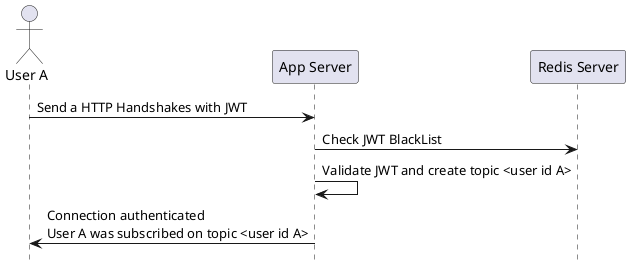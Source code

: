 @startuml
hide footbox

actor "User A"

"User A" -> "App Server": Send a HTTP Handshakes with JWT
"App Server" -> "Redis Server": Check JWT BlackList
"App Server" -> "App Server": Validate JWT and create topic <user id A>
"App Server" -> "User A": Connection authenticated\nUser A was subscribed on topic <user id A>

@enduml